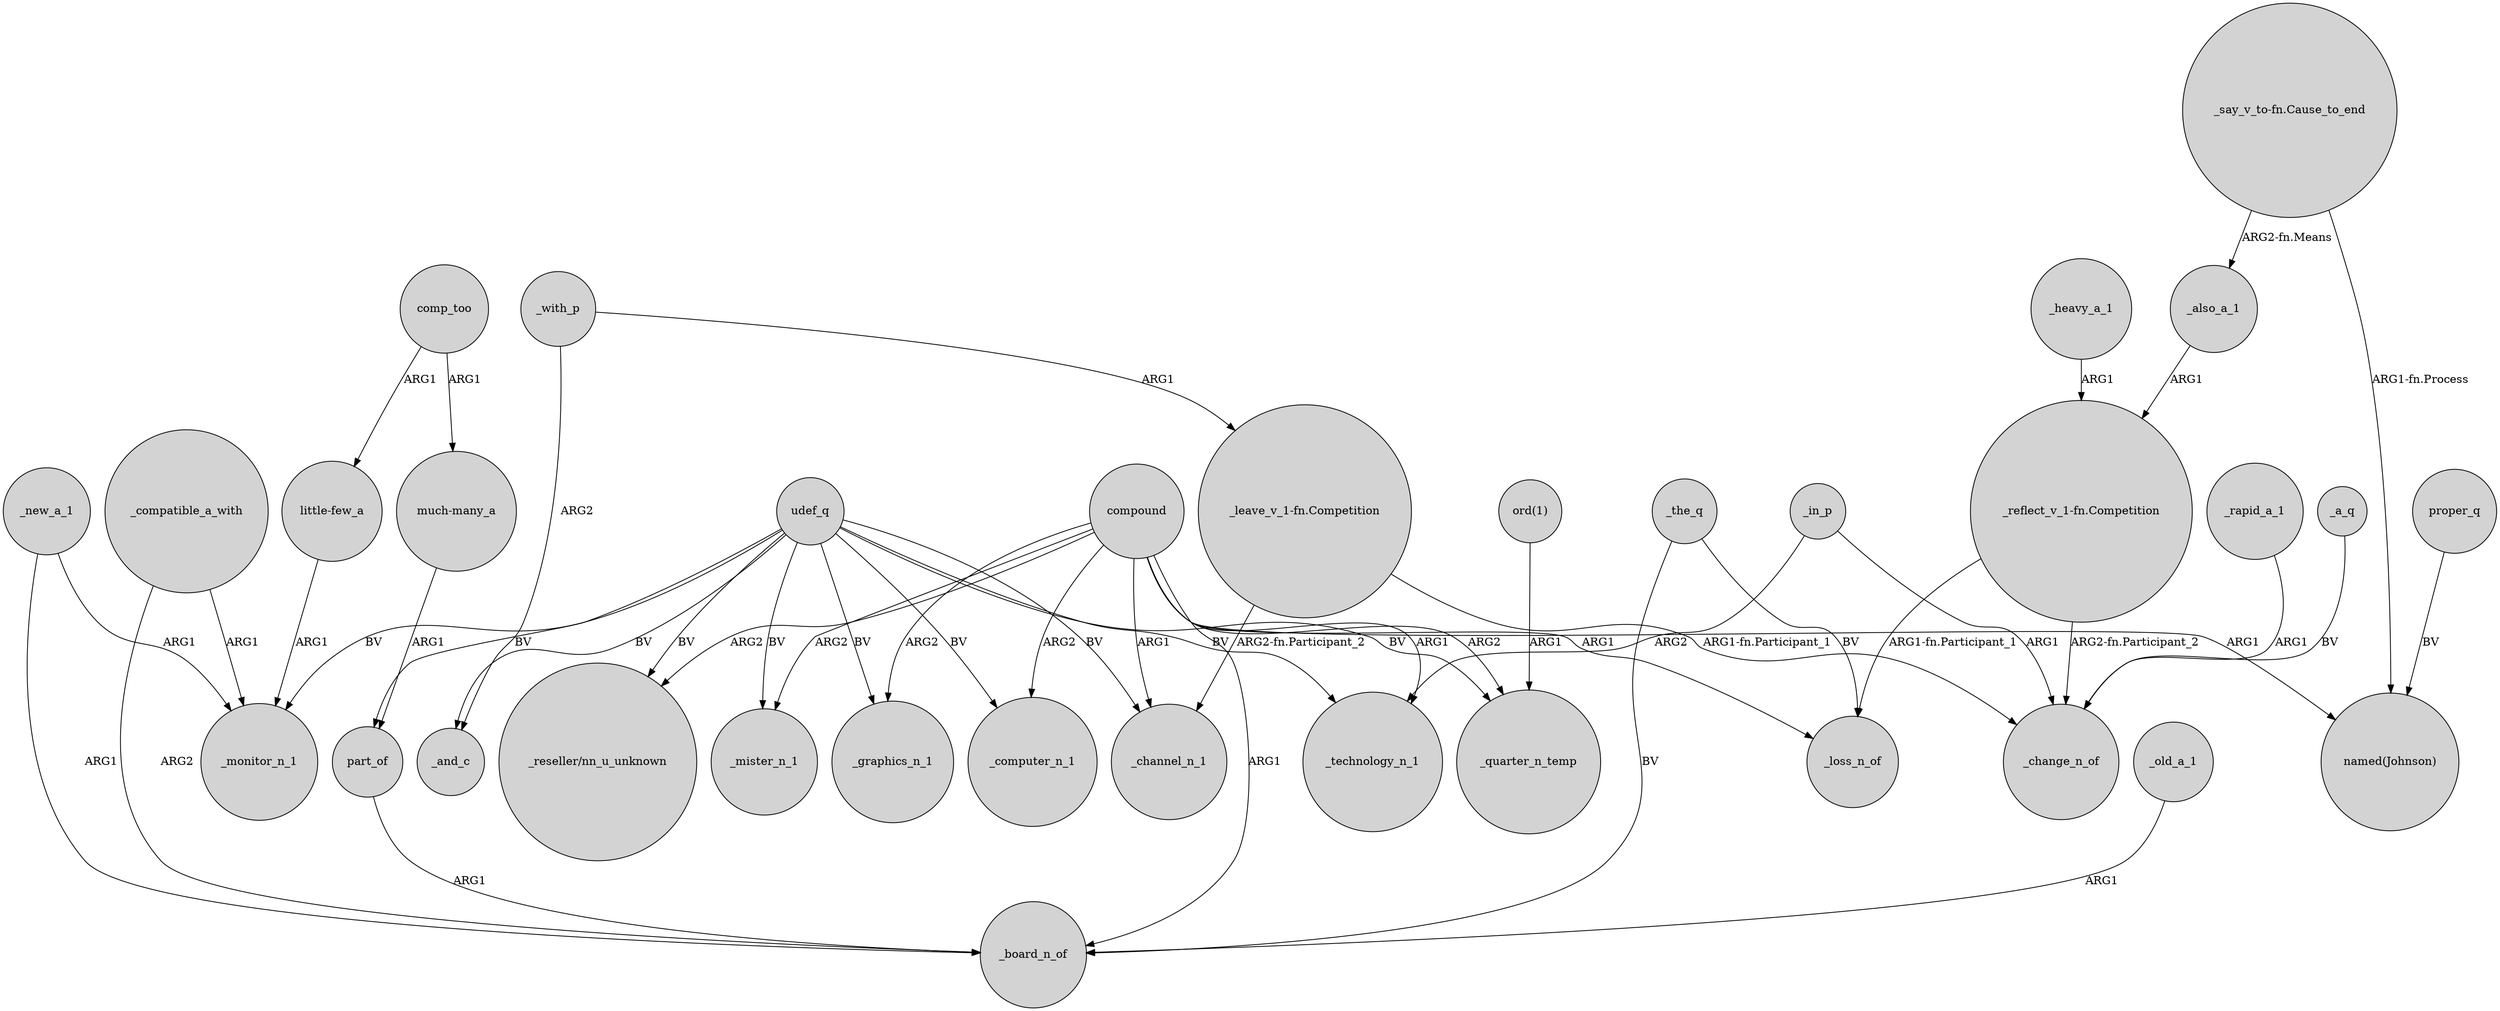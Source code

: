 digraph {
	node [shape=circle style=filled]
	_new_a_1 -> _monitor_n_1 [label=ARG1]
	"little-few_a" -> _monitor_n_1 [label=ARG1]
	compound -> _technology_n_1 [label=ARG1]
	"_reflect_v_1-fn.Competition" -> _change_n_of [label="ARG2-fn.Participant_2"]
	_rapid_a_1 -> _change_n_of [label=ARG1]
	compound -> _mister_n_1 [label=ARG2]
	compound -> _channel_n_1 [label=ARG1]
	_with_p -> "_leave_v_1-fn.Competition" [label=ARG1]
	udef_q -> "_reseller/nn_u_unknown" [label=BV]
	"_say_v_to-fn.Cause_to_end" -> "named(Johnson)" [label="ARG1-fn.Process"]
	udef_q -> part_of [label=BV]
	"_leave_v_1-fn.Competition" -> _change_n_of [label="ARG1-fn.Participant_1"]
	udef_q -> _graphics_n_1 [label=BV]
	_the_q -> _loss_n_of [label=BV]
	"_reflect_v_1-fn.Competition" -> _loss_n_of [label="ARG1-fn.Participant_1"]
	_old_a_1 -> _board_n_of [label=ARG1]
	compound -> _computer_n_1 [label=ARG2]
	compound -> "_reseller/nn_u_unknown" [label=ARG2]
	udef_q -> _and_c [label=BV]
	udef_q -> _mister_n_1 [label=BV]
	_the_q -> _board_n_of [label=BV]
	udef_q -> _technology_n_1 [label=BV]
	proper_q -> "named(Johnson)" [label=BV]
	_new_a_1 -> _board_n_of [label=ARG1]
	compound -> _loss_n_of [label=ARG1]
	compound -> _quarter_n_temp [label=ARG2]
	udef_q -> _channel_n_1 [label=BV]
	compound -> _board_n_of [label=ARG1]
	"_say_v_to-fn.Cause_to_end" -> _also_a_1 [label="ARG2-fn.Means"]
	_with_p -> _and_c [label=ARG2]
	_heavy_a_1 -> "_reflect_v_1-fn.Competition" [label=ARG1]
	"much-many_a" -> part_of [label=ARG1]
	"_leave_v_1-fn.Competition" -> _channel_n_1 [label="ARG2-fn.Participant_2"]
	udef_q -> _computer_n_1 [label=BV]
	compound -> _graphics_n_1 [label=ARG2]
	"ord(1)" -> _quarter_n_temp [label=ARG1]
	_compatible_a_with -> _monitor_n_1 [label=ARG1]
	_also_a_1 -> "_reflect_v_1-fn.Competition" [label=ARG1]
	udef_q -> _monitor_n_1 [label=BV]
	_a_q -> _change_n_of [label=BV]
	_compatible_a_with -> _board_n_of [label=ARG2]
	comp_too -> "little-few_a" [label=ARG1]
	udef_q -> _quarter_n_temp [label=BV]
	comp_too -> "much-many_a" [label=ARG1]
	part_of -> _board_n_of [label=ARG1]
	_in_p -> _technology_n_1 [label=ARG2]
	_in_p -> _change_n_of [label=ARG1]
	compound -> "named(Johnson)" [label=ARG1]
}
